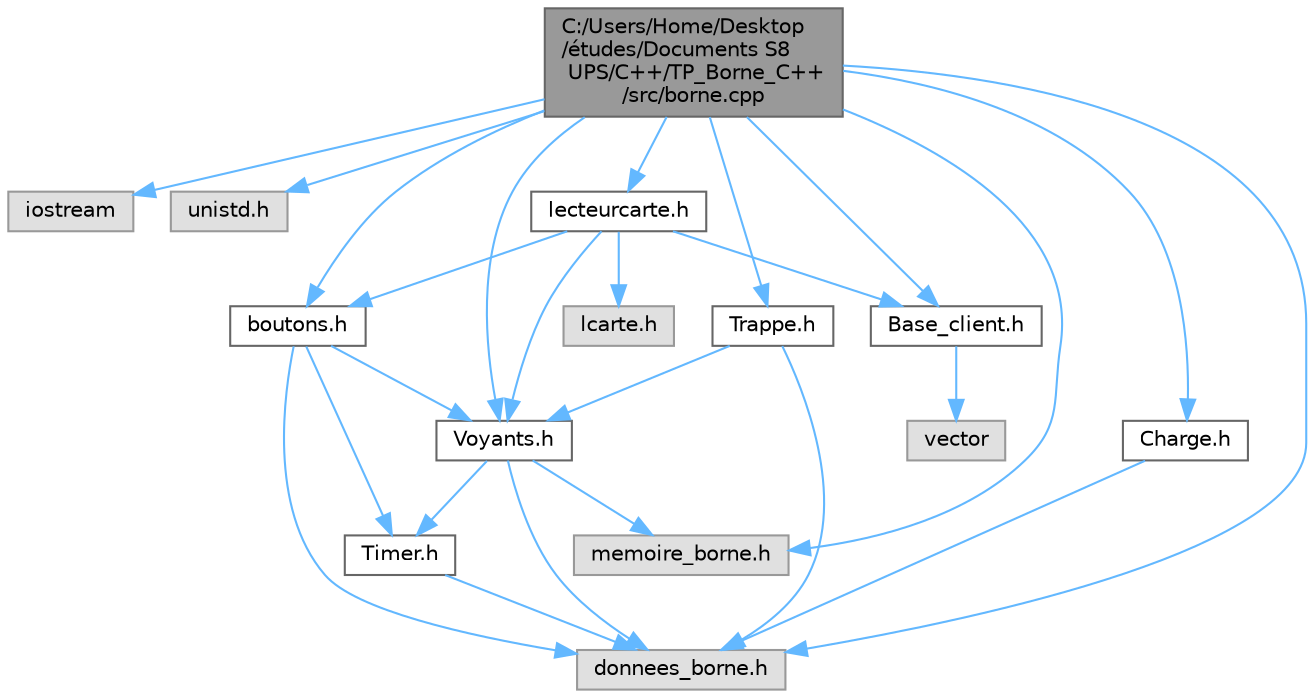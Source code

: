 digraph "C:/Users/Home/Desktop/études/Documents S8 UPS/C++/TP_Borne_C++/src/borne.cpp"
{
 // LATEX_PDF_SIZE
  bgcolor="transparent";
  edge [fontname=Helvetica,fontsize=10,labelfontname=Helvetica,labelfontsize=10];
  node [fontname=Helvetica,fontsize=10,shape=box,height=0.2,width=0.4];
  Node1 [id="Node000001",label="C:/Users/Home/Desktop\l/études/Documents S8\l UPS/C++/TP_Borne_C++\l/src/borne.cpp",height=0.2,width=0.4,color="gray40", fillcolor="grey60", style="filled", fontcolor="black",tooltip="c'est le fichier 'main' du projet"];
  Node1 -> Node2 [id="edge51_Node000001_Node000002",color="steelblue1",style="solid",tooltip=" "];
  Node2 [id="Node000002",label="iostream",height=0.2,width=0.4,color="grey60", fillcolor="#E0E0E0", style="filled",tooltip=" "];
  Node1 -> Node3 [id="edge52_Node000001_Node000003",color="steelblue1",style="solid",tooltip=" "];
  Node3 [id="Node000003",label="unistd.h",height=0.2,width=0.4,color="grey60", fillcolor="#E0E0E0", style="filled",tooltip=" "];
  Node1 -> Node4 [id="edge53_Node000001_Node000004",color="steelblue1",style="solid",tooltip=" "];
  Node4 [id="Node000004",label="memoire_borne.h",height=0.2,width=0.4,color="grey60", fillcolor="#E0E0E0", style="filled",tooltip=" "];
  Node1 -> Node5 [id="edge54_Node000001_Node000005",color="steelblue1",style="solid",tooltip=" "];
  Node5 [id="Node000005",label="donnees_borne.h",height=0.2,width=0.4,color="grey60", fillcolor="#E0E0E0", style="filled",tooltip=" "];
  Node1 -> Node6 [id="edge55_Node000001_Node000006",color="steelblue1",style="solid",tooltip=" "];
  Node6 [id="Node000006",label="Voyants.h",height=0.2,width=0.4,color="grey40", fillcolor="white", style="filled",URL="$_voyants_8h_source.html",tooltip=" "];
  Node6 -> Node5 [id="edge56_Node000006_Node000005",color="steelblue1",style="solid",tooltip=" "];
  Node6 -> Node4 [id="edge57_Node000006_Node000004",color="steelblue1",style="solid",tooltip=" "];
  Node6 -> Node7 [id="edge58_Node000006_Node000007",color="steelblue1",style="solid",tooltip=" "];
  Node7 [id="Node000007",label="Timer.h",height=0.2,width=0.4,color="grey40", fillcolor="white", style="filled",URL="$_timer_8h_source.html",tooltip=" "];
  Node7 -> Node5 [id="edge59_Node000007_Node000005",color="steelblue1",style="solid",tooltip=" "];
  Node1 -> Node8 [id="edge60_Node000001_Node000008",color="steelblue1",style="solid",tooltip=" "];
  Node8 [id="Node000008",label="boutons.h",height=0.2,width=0.4,color="grey40", fillcolor="white", style="filled",URL="$boutons_8h_source.html",tooltip=" "];
  Node8 -> Node5 [id="edge61_Node000008_Node000005",color="steelblue1",style="solid",tooltip=" "];
  Node8 -> Node7 [id="edge62_Node000008_Node000007",color="steelblue1",style="solid",tooltip=" "];
  Node8 -> Node6 [id="edge63_Node000008_Node000006",color="steelblue1",style="solid",tooltip=" "];
  Node1 -> Node9 [id="edge64_Node000001_Node000009",color="steelblue1",style="solid",tooltip=" "];
  Node9 [id="Node000009",label="lecteurcarte.h",height=0.2,width=0.4,color="grey40", fillcolor="white", style="filled",URL="$lecteurcarte_8h_source.html",tooltip=" "];
  Node9 -> Node10 [id="edge65_Node000009_Node000010",color="steelblue1",style="solid",tooltip=" "];
  Node10 [id="Node000010",label="lcarte.h",height=0.2,width=0.4,color="grey60", fillcolor="#E0E0E0", style="filled",tooltip=" "];
  Node9 -> Node11 [id="edge66_Node000009_Node000011",color="steelblue1",style="solid",tooltip=" "];
  Node11 [id="Node000011",label="Base_client.h",height=0.2,width=0.4,color="grey40", fillcolor="white", style="filled",URL="$_base__client_8h_source.html",tooltip=" "];
  Node11 -> Node12 [id="edge67_Node000011_Node000012",color="steelblue1",style="solid",tooltip=" "];
  Node12 [id="Node000012",label="vector",height=0.2,width=0.4,color="grey60", fillcolor="#E0E0E0", style="filled",tooltip=" "];
  Node9 -> Node6 [id="edge68_Node000009_Node000006",color="steelblue1",style="solid",tooltip=" "];
  Node9 -> Node8 [id="edge69_Node000009_Node000008",color="steelblue1",style="solid",tooltip=" "];
  Node1 -> Node11 [id="edge70_Node000001_Node000011",color="steelblue1",style="solid",tooltip=" "];
  Node1 -> Node13 [id="edge71_Node000001_Node000013",color="steelblue1",style="solid",tooltip=" "];
  Node13 [id="Node000013",label="Trappe.h",height=0.2,width=0.4,color="grey40", fillcolor="white", style="filled",URL="$_trappe_8h_source.html",tooltip=" "];
  Node13 -> Node5 [id="edge72_Node000013_Node000005",color="steelblue1",style="solid",tooltip=" "];
  Node13 -> Node6 [id="edge73_Node000013_Node000006",color="steelblue1",style="solid",tooltip=" "];
  Node1 -> Node14 [id="edge74_Node000001_Node000014",color="steelblue1",style="solid",tooltip=" "];
  Node14 [id="Node000014",label="Charge.h",height=0.2,width=0.4,color="grey40", fillcolor="white", style="filled",URL="$_charge_8h_source.html",tooltip=" "];
  Node14 -> Node5 [id="edge75_Node000014_Node000005",color="steelblue1",style="solid",tooltip=" "];
}
